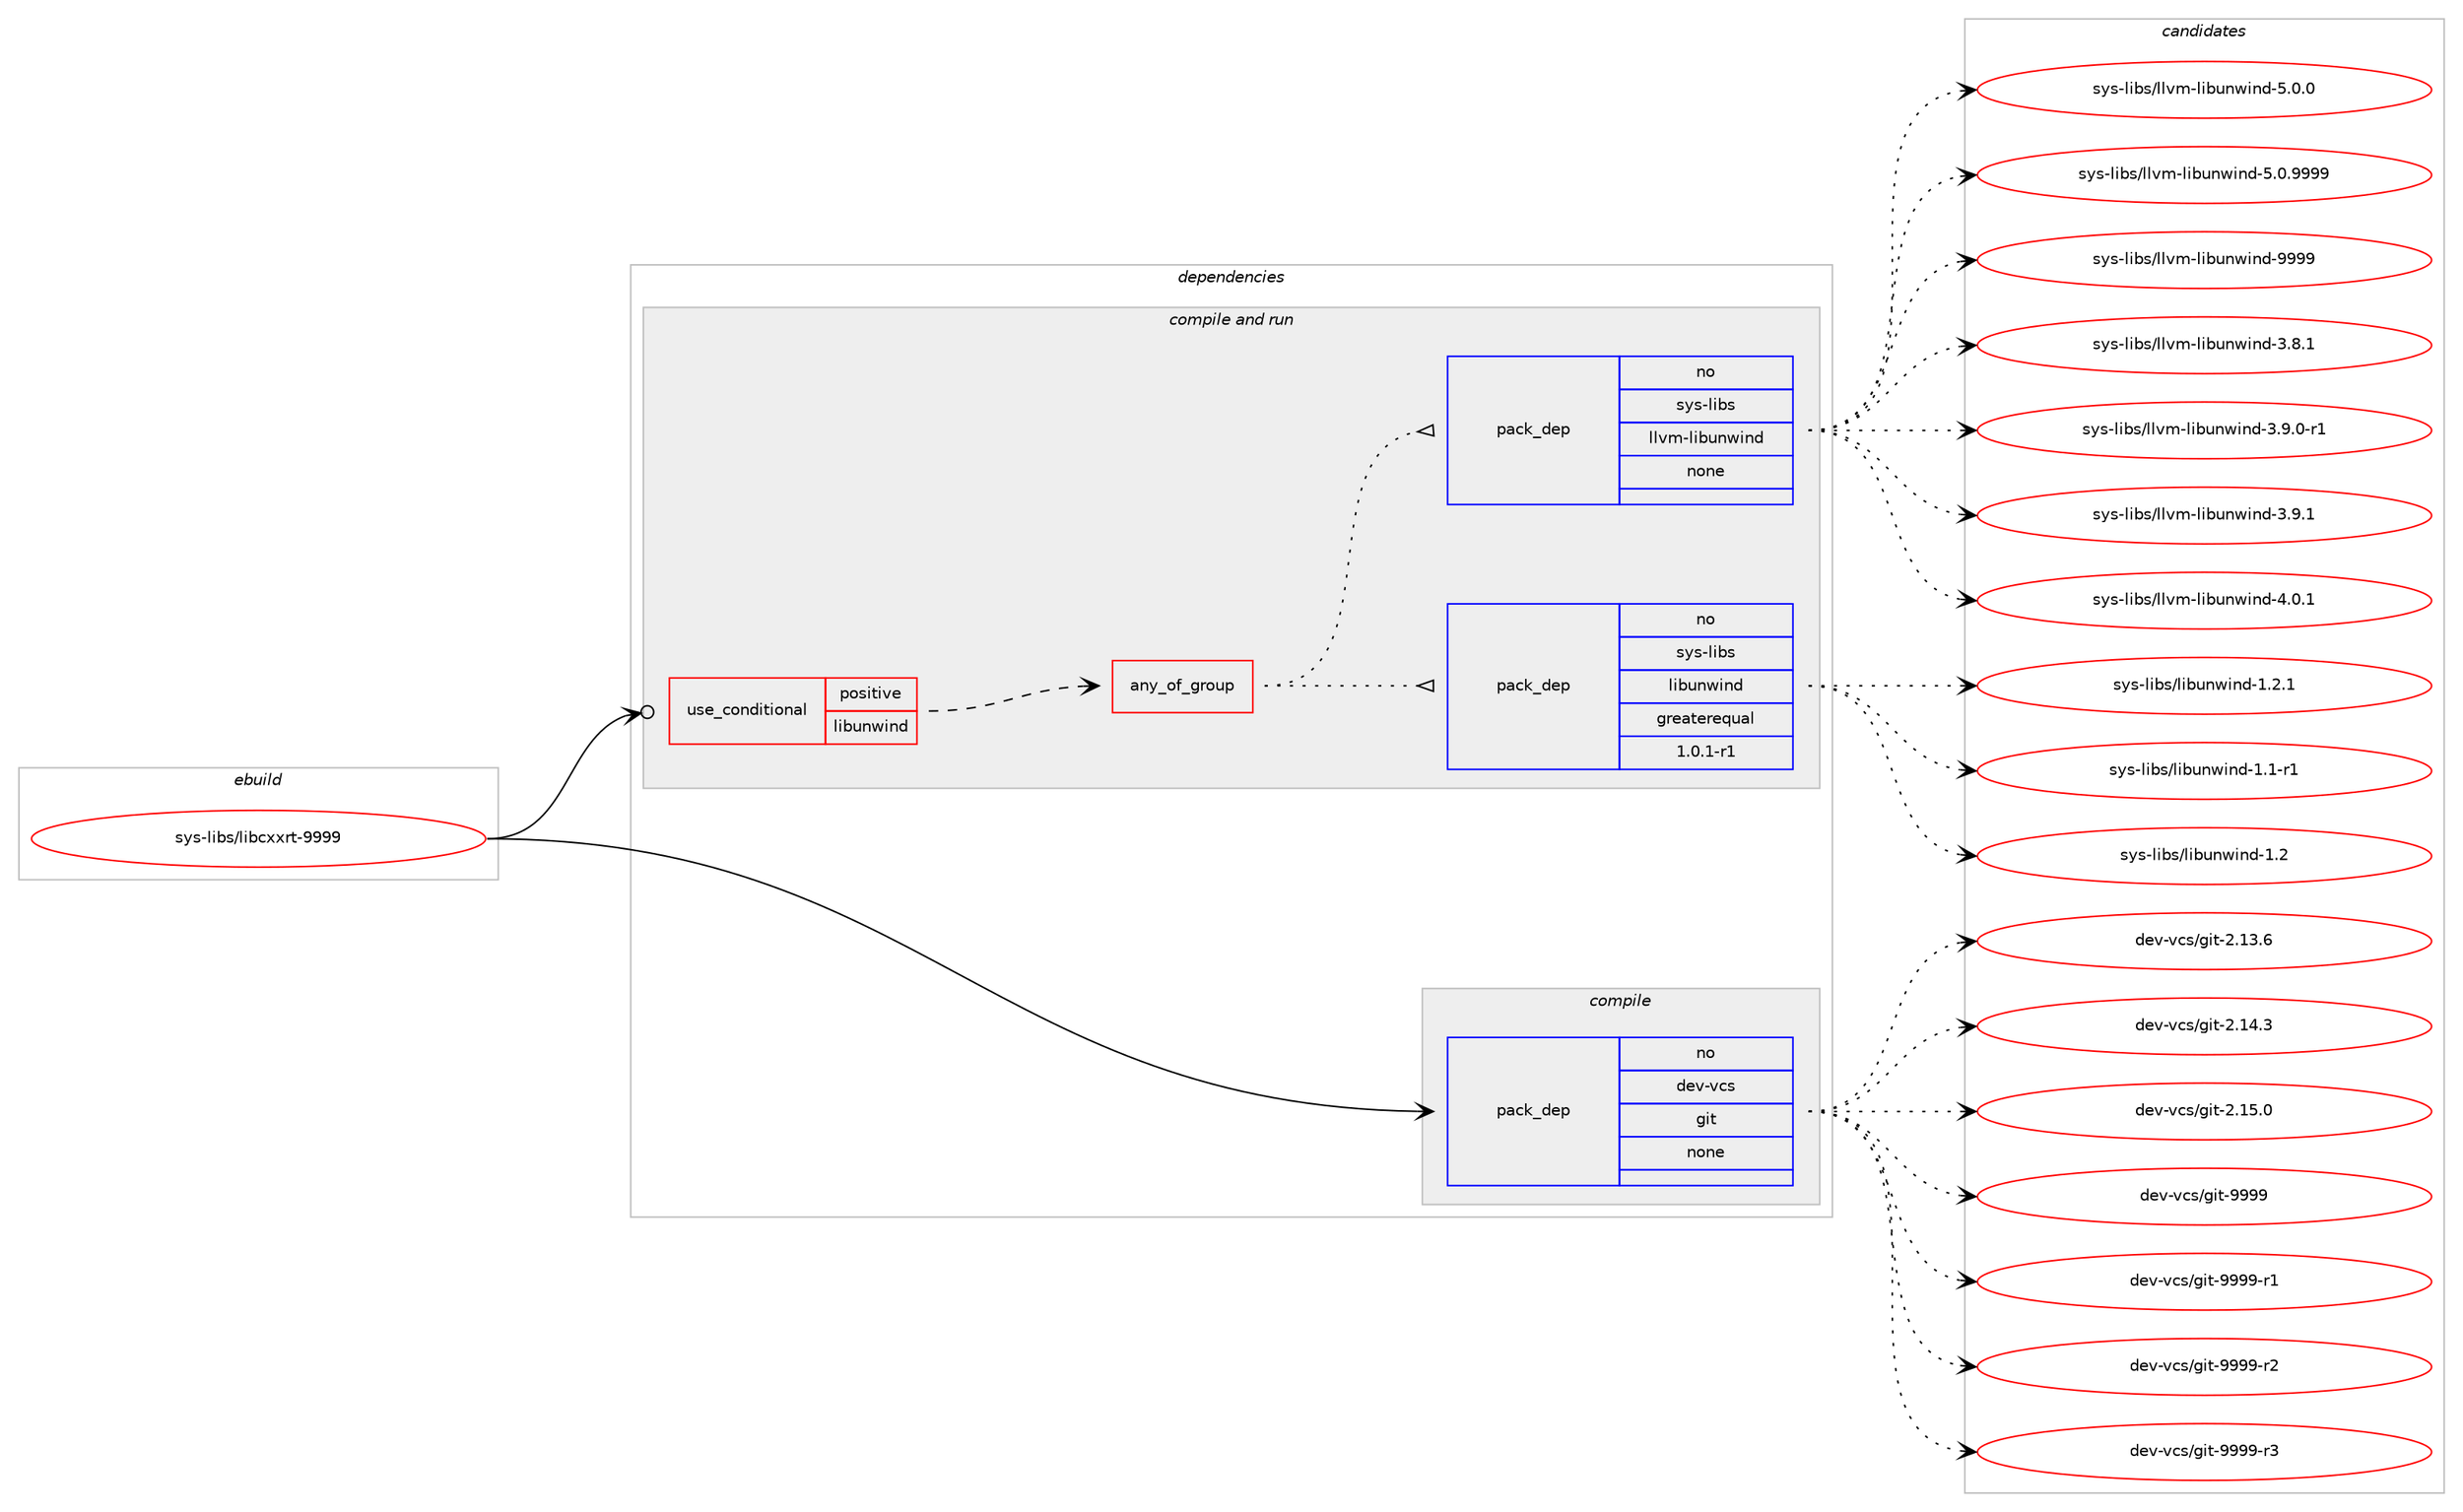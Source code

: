 digraph prolog {

# *************
# Graph options
# *************

newrank=true;
concentrate=true;
compound=true;
graph [rankdir=LR,fontname=Helvetica,fontsize=10,ranksep=1.5];#, ranksep=2.5, nodesep=0.2];
edge  [arrowhead=vee];
node  [fontname=Helvetica,fontsize=10];

# **********
# The ebuild
# **********

subgraph cluster_leftcol {
color=gray;
rank=same;
label=<<i>ebuild</i>>;
id [label="sys-libs/libcxxrt-9999", color=red, width=4, href="../sys-libs/libcxxrt-9999.svg"];
}

# ****************
# The dependencies
# ****************

subgraph cluster_midcol {
color=gray;
label=<<i>dependencies</i>>;
subgraph cluster_compile {
fillcolor="#eeeeee";
style=filled;
label=<<i>compile</i>>;
subgraph pack367872 {
dependency494947 [label=<<TABLE BORDER="0" CELLBORDER="1" CELLSPACING="0" CELLPADDING="4" WIDTH="220"><TR><TD ROWSPAN="6" CELLPADDING="30">pack_dep</TD></TR><TR><TD WIDTH="110">no</TD></TR><TR><TD>dev-vcs</TD></TR><TR><TD>git</TD></TR><TR><TD>none</TD></TR><TR><TD></TD></TR></TABLE>>, shape=none, color=blue];
}
id:e -> dependency494947:w [weight=20,style="solid",arrowhead="vee"];
}
subgraph cluster_compileandrun {
fillcolor="#eeeeee";
style=filled;
label=<<i>compile and run</i>>;
subgraph cond118314 {
dependency494948 [label=<<TABLE BORDER="0" CELLBORDER="1" CELLSPACING="0" CELLPADDING="4"><TR><TD ROWSPAN="3" CELLPADDING="10">use_conditional</TD></TR><TR><TD>positive</TD></TR><TR><TD>libunwind</TD></TR></TABLE>>, shape=none, color=red];
subgraph any8440 {
dependency494949 [label=<<TABLE BORDER="0" CELLBORDER="1" CELLSPACING="0" CELLPADDING="4"><TR><TD CELLPADDING="10">any_of_group</TD></TR></TABLE>>, shape=none, color=red];subgraph pack367873 {
dependency494950 [label=<<TABLE BORDER="0" CELLBORDER="1" CELLSPACING="0" CELLPADDING="4" WIDTH="220"><TR><TD ROWSPAN="6" CELLPADDING="30">pack_dep</TD></TR><TR><TD WIDTH="110">no</TD></TR><TR><TD>sys-libs</TD></TR><TR><TD>libunwind</TD></TR><TR><TD>greaterequal</TD></TR><TR><TD>1.0.1-r1</TD></TR></TABLE>>, shape=none, color=blue];
}
dependency494949:e -> dependency494950:w [weight=20,style="dotted",arrowhead="oinv"];
subgraph pack367874 {
dependency494951 [label=<<TABLE BORDER="0" CELLBORDER="1" CELLSPACING="0" CELLPADDING="4" WIDTH="220"><TR><TD ROWSPAN="6" CELLPADDING="30">pack_dep</TD></TR><TR><TD WIDTH="110">no</TD></TR><TR><TD>sys-libs</TD></TR><TR><TD>llvm-libunwind</TD></TR><TR><TD>none</TD></TR><TR><TD></TD></TR></TABLE>>, shape=none, color=blue];
}
dependency494949:e -> dependency494951:w [weight=20,style="dotted",arrowhead="oinv"];
}
dependency494948:e -> dependency494949:w [weight=20,style="dashed",arrowhead="vee"];
}
id:e -> dependency494948:w [weight=20,style="solid",arrowhead="odotvee"];
}
subgraph cluster_run {
fillcolor="#eeeeee";
style=filled;
label=<<i>run</i>>;
}
}

# **************
# The candidates
# **************

subgraph cluster_choices {
rank=same;
color=gray;
label=<<i>candidates</i>>;

subgraph choice367872 {
color=black;
nodesep=1;
choice10010111845118991154710310511645504649514654 [label="dev-vcs/git-2.13.6", color=red, width=4,href="../dev-vcs/git-2.13.6.svg"];
choice10010111845118991154710310511645504649524651 [label="dev-vcs/git-2.14.3", color=red, width=4,href="../dev-vcs/git-2.14.3.svg"];
choice10010111845118991154710310511645504649534648 [label="dev-vcs/git-2.15.0", color=red, width=4,href="../dev-vcs/git-2.15.0.svg"];
choice1001011184511899115471031051164557575757 [label="dev-vcs/git-9999", color=red, width=4,href="../dev-vcs/git-9999.svg"];
choice10010111845118991154710310511645575757574511449 [label="dev-vcs/git-9999-r1", color=red, width=4,href="../dev-vcs/git-9999-r1.svg"];
choice10010111845118991154710310511645575757574511450 [label="dev-vcs/git-9999-r2", color=red, width=4,href="../dev-vcs/git-9999-r2.svg"];
choice10010111845118991154710310511645575757574511451 [label="dev-vcs/git-9999-r3", color=red, width=4,href="../dev-vcs/git-9999-r3.svg"];
dependency494947:e -> choice10010111845118991154710310511645504649514654:w [style=dotted,weight="100"];
dependency494947:e -> choice10010111845118991154710310511645504649524651:w [style=dotted,weight="100"];
dependency494947:e -> choice10010111845118991154710310511645504649534648:w [style=dotted,weight="100"];
dependency494947:e -> choice1001011184511899115471031051164557575757:w [style=dotted,weight="100"];
dependency494947:e -> choice10010111845118991154710310511645575757574511449:w [style=dotted,weight="100"];
dependency494947:e -> choice10010111845118991154710310511645575757574511450:w [style=dotted,weight="100"];
dependency494947:e -> choice10010111845118991154710310511645575757574511451:w [style=dotted,weight="100"];
}
subgraph choice367873 {
color=black;
nodesep=1;
choice11512111545108105981154710810598117110119105110100454946494511449 [label="sys-libs/libunwind-1.1-r1", color=red, width=4,href="../sys-libs/libunwind-1.1-r1.svg"];
choice1151211154510810598115471081059811711011910511010045494650 [label="sys-libs/libunwind-1.2", color=red, width=4,href="../sys-libs/libunwind-1.2.svg"];
choice11512111545108105981154710810598117110119105110100454946504649 [label="sys-libs/libunwind-1.2.1", color=red, width=4,href="../sys-libs/libunwind-1.2.1.svg"];
dependency494950:e -> choice11512111545108105981154710810598117110119105110100454946494511449:w [style=dotted,weight="100"];
dependency494950:e -> choice1151211154510810598115471081059811711011910511010045494650:w [style=dotted,weight="100"];
dependency494950:e -> choice11512111545108105981154710810598117110119105110100454946504649:w [style=dotted,weight="100"];
}
subgraph choice367874 {
color=black;
nodesep=1;
choice1151211154510810598115471081081181094510810598117110119105110100455146564649 [label="sys-libs/llvm-libunwind-3.8.1", color=red, width=4,href="../sys-libs/llvm-libunwind-3.8.1.svg"];
choice11512111545108105981154710810811810945108105981171101191051101004551465746484511449 [label="sys-libs/llvm-libunwind-3.9.0-r1", color=red, width=4,href="../sys-libs/llvm-libunwind-3.9.0-r1.svg"];
choice1151211154510810598115471081081181094510810598117110119105110100455146574649 [label="sys-libs/llvm-libunwind-3.9.1", color=red, width=4,href="../sys-libs/llvm-libunwind-3.9.1.svg"];
choice1151211154510810598115471081081181094510810598117110119105110100455246484649 [label="sys-libs/llvm-libunwind-4.0.1", color=red, width=4,href="../sys-libs/llvm-libunwind-4.0.1.svg"];
choice1151211154510810598115471081081181094510810598117110119105110100455346484648 [label="sys-libs/llvm-libunwind-5.0.0", color=red, width=4,href="../sys-libs/llvm-libunwind-5.0.0.svg"];
choice1151211154510810598115471081081181094510810598117110119105110100455346484657575757 [label="sys-libs/llvm-libunwind-5.0.9999", color=red, width=4,href="../sys-libs/llvm-libunwind-5.0.9999.svg"];
choice11512111545108105981154710810811810945108105981171101191051101004557575757 [label="sys-libs/llvm-libunwind-9999", color=red, width=4,href="../sys-libs/llvm-libunwind-9999.svg"];
dependency494951:e -> choice1151211154510810598115471081081181094510810598117110119105110100455146564649:w [style=dotted,weight="100"];
dependency494951:e -> choice11512111545108105981154710810811810945108105981171101191051101004551465746484511449:w [style=dotted,weight="100"];
dependency494951:e -> choice1151211154510810598115471081081181094510810598117110119105110100455146574649:w [style=dotted,weight="100"];
dependency494951:e -> choice1151211154510810598115471081081181094510810598117110119105110100455246484649:w [style=dotted,weight="100"];
dependency494951:e -> choice1151211154510810598115471081081181094510810598117110119105110100455346484648:w [style=dotted,weight="100"];
dependency494951:e -> choice1151211154510810598115471081081181094510810598117110119105110100455346484657575757:w [style=dotted,weight="100"];
dependency494951:e -> choice11512111545108105981154710810811810945108105981171101191051101004557575757:w [style=dotted,weight="100"];
}
}

}
